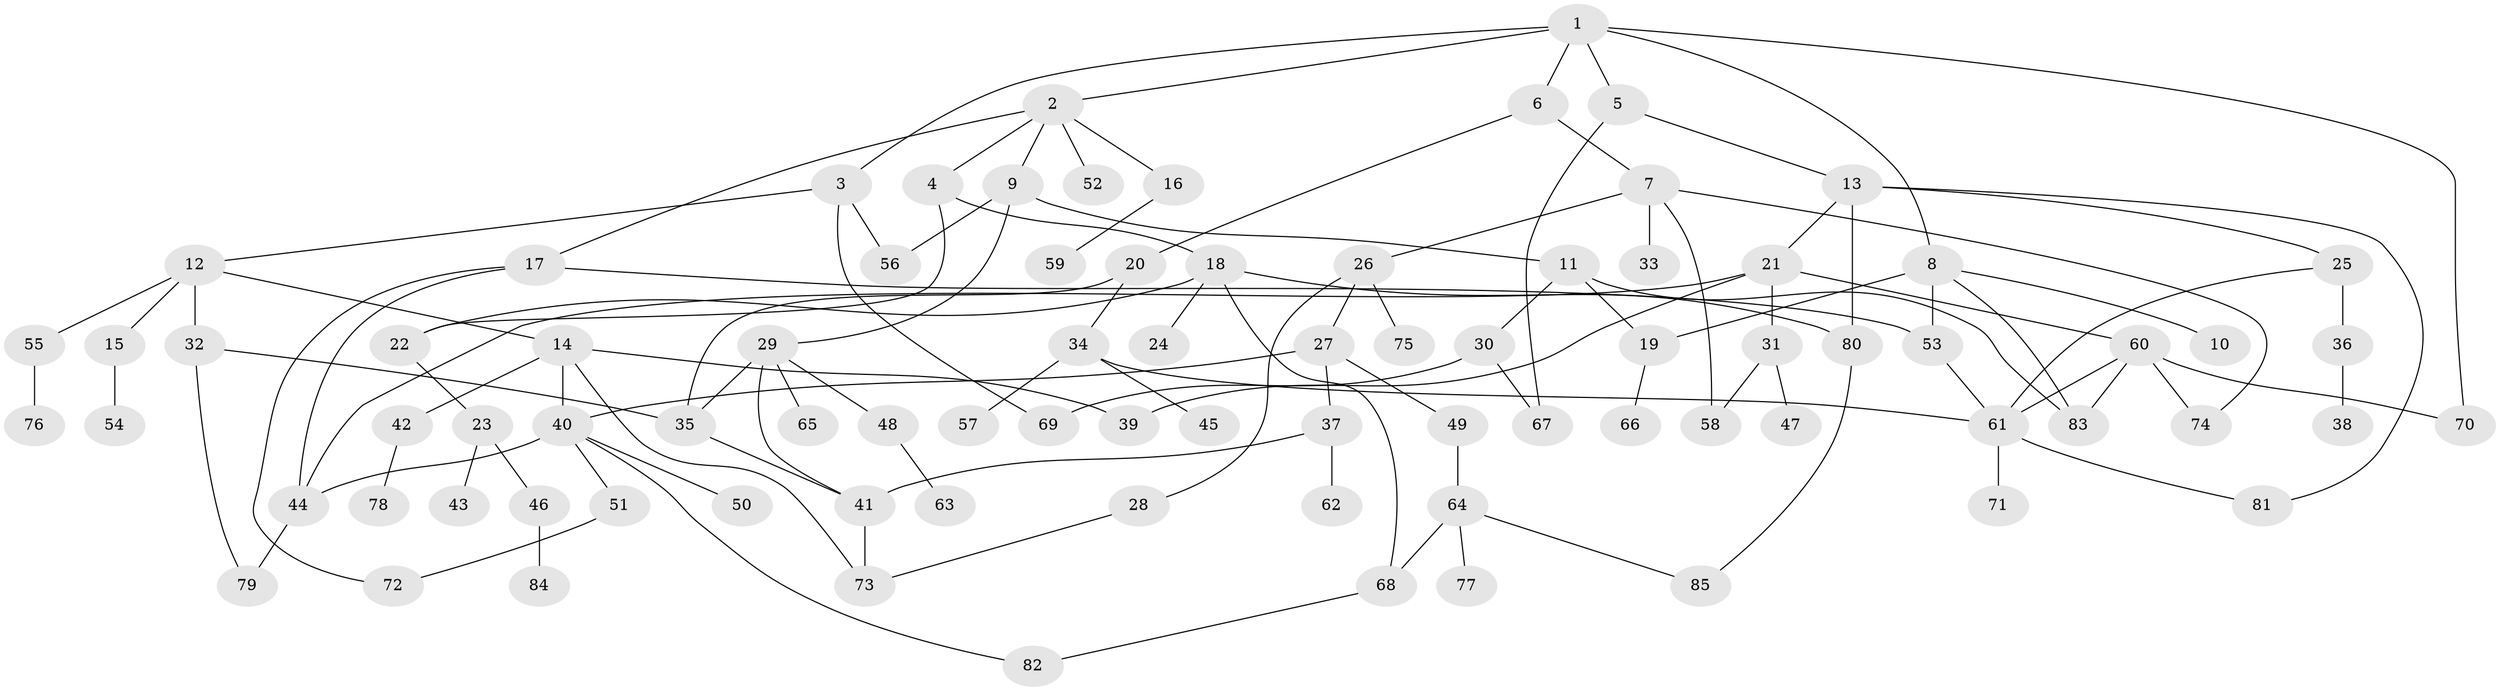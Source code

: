 // coarse degree distribution, {3: 0.12, 1: 0.52, 2: 0.24, 5: 0.04, 14: 0.04, 9: 0.04}
// Generated by graph-tools (version 1.1) at 2025/44/03/04/25 21:44:44]
// undirected, 85 vertices, 115 edges
graph export_dot {
graph [start="1"]
  node [color=gray90,style=filled];
  1;
  2;
  3;
  4;
  5;
  6;
  7;
  8;
  9;
  10;
  11;
  12;
  13;
  14;
  15;
  16;
  17;
  18;
  19;
  20;
  21;
  22;
  23;
  24;
  25;
  26;
  27;
  28;
  29;
  30;
  31;
  32;
  33;
  34;
  35;
  36;
  37;
  38;
  39;
  40;
  41;
  42;
  43;
  44;
  45;
  46;
  47;
  48;
  49;
  50;
  51;
  52;
  53;
  54;
  55;
  56;
  57;
  58;
  59;
  60;
  61;
  62;
  63;
  64;
  65;
  66;
  67;
  68;
  69;
  70;
  71;
  72;
  73;
  74;
  75;
  76;
  77;
  78;
  79;
  80;
  81;
  82;
  83;
  84;
  85;
  1 -- 2;
  1 -- 3;
  1 -- 5;
  1 -- 6;
  1 -- 8;
  1 -- 70;
  2 -- 4;
  2 -- 9;
  2 -- 16;
  2 -- 17;
  2 -- 52;
  3 -- 12;
  3 -- 56;
  3 -- 69;
  4 -- 18;
  4 -- 22;
  5 -- 13;
  5 -- 67;
  6 -- 7;
  6 -- 20;
  7 -- 26;
  7 -- 33;
  7 -- 74;
  7 -- 58;
  8 -- 10;
  8 -- 19;
  8 -- 53;
  8 -- 83;
  9 -- 11;
  9 -- 29;
  9 -- 56;
  11 -- 19;
  11 -- 30;
  11 -- 83;
  12 -- 14;
  12 -- 15;
  12 -- 32;
  12 -- 55;
  13 -- 21;
  13 -- 25;
  13 -- 81;
  13 -- 80;
  14 -- 39;
  14 -- 42;
  14 -- 73;
  14 -- 40;
  15 -- 54;
  16 -- 59;
  17 -- 44;
  17 -- 53;
  17 -- 72;
  18 -- 24;
  18 -- 80;
  18 -- 22;
  18 -- 68;
  19 -- 66;
  20 -- 34;
  20 -- 35;
  21 -- 31;
  21 -- 60;
  21 -- 39;
  21 -- 44;
  22 -- 23;
  23 -- 43;
  23 -- 46;
  25 -- 36;
  25 -- 61;
  26 -- 27;
  26 -- 28;
  26 -- 75;
  27 -- 37;
  27 -- 40;
  27 -- 49;
  28 -- 73;
  29 -- 48;
  29 -- 65;
  29 -- 41;
  29 -- 35;
  30 -- 67;
  30 -- 69;
  31 -- 47;
  31 -- 58;
  32 -- 79;
  32 -- 35;
  34 -- 45;
  34 -- 57;
  34 -- 61;
  35 -- 41;
  36 -- 38;
  37 -- 62;
  37 -- 41;
  40 -- 50;
  40 -- 51;
  40 -- 82;
  40 -- 44;
  41 -- 73;
  42 -- 78;
  44 -- 79;
  46 -- 84;
  48 -- 63;
  49 -- 64;
  51 -- 72;
  53 -- 61;
  55 -- 76;
  60 -- 61;
  60 -- 70;
  60 -- 83;
  60 -- 74;
  61 -- 71;
  61 -- 81;
  64 -- 68;
  64 -- 77;
  64 -- 85;
  68 -- 82;
  80 -- 85;
}
